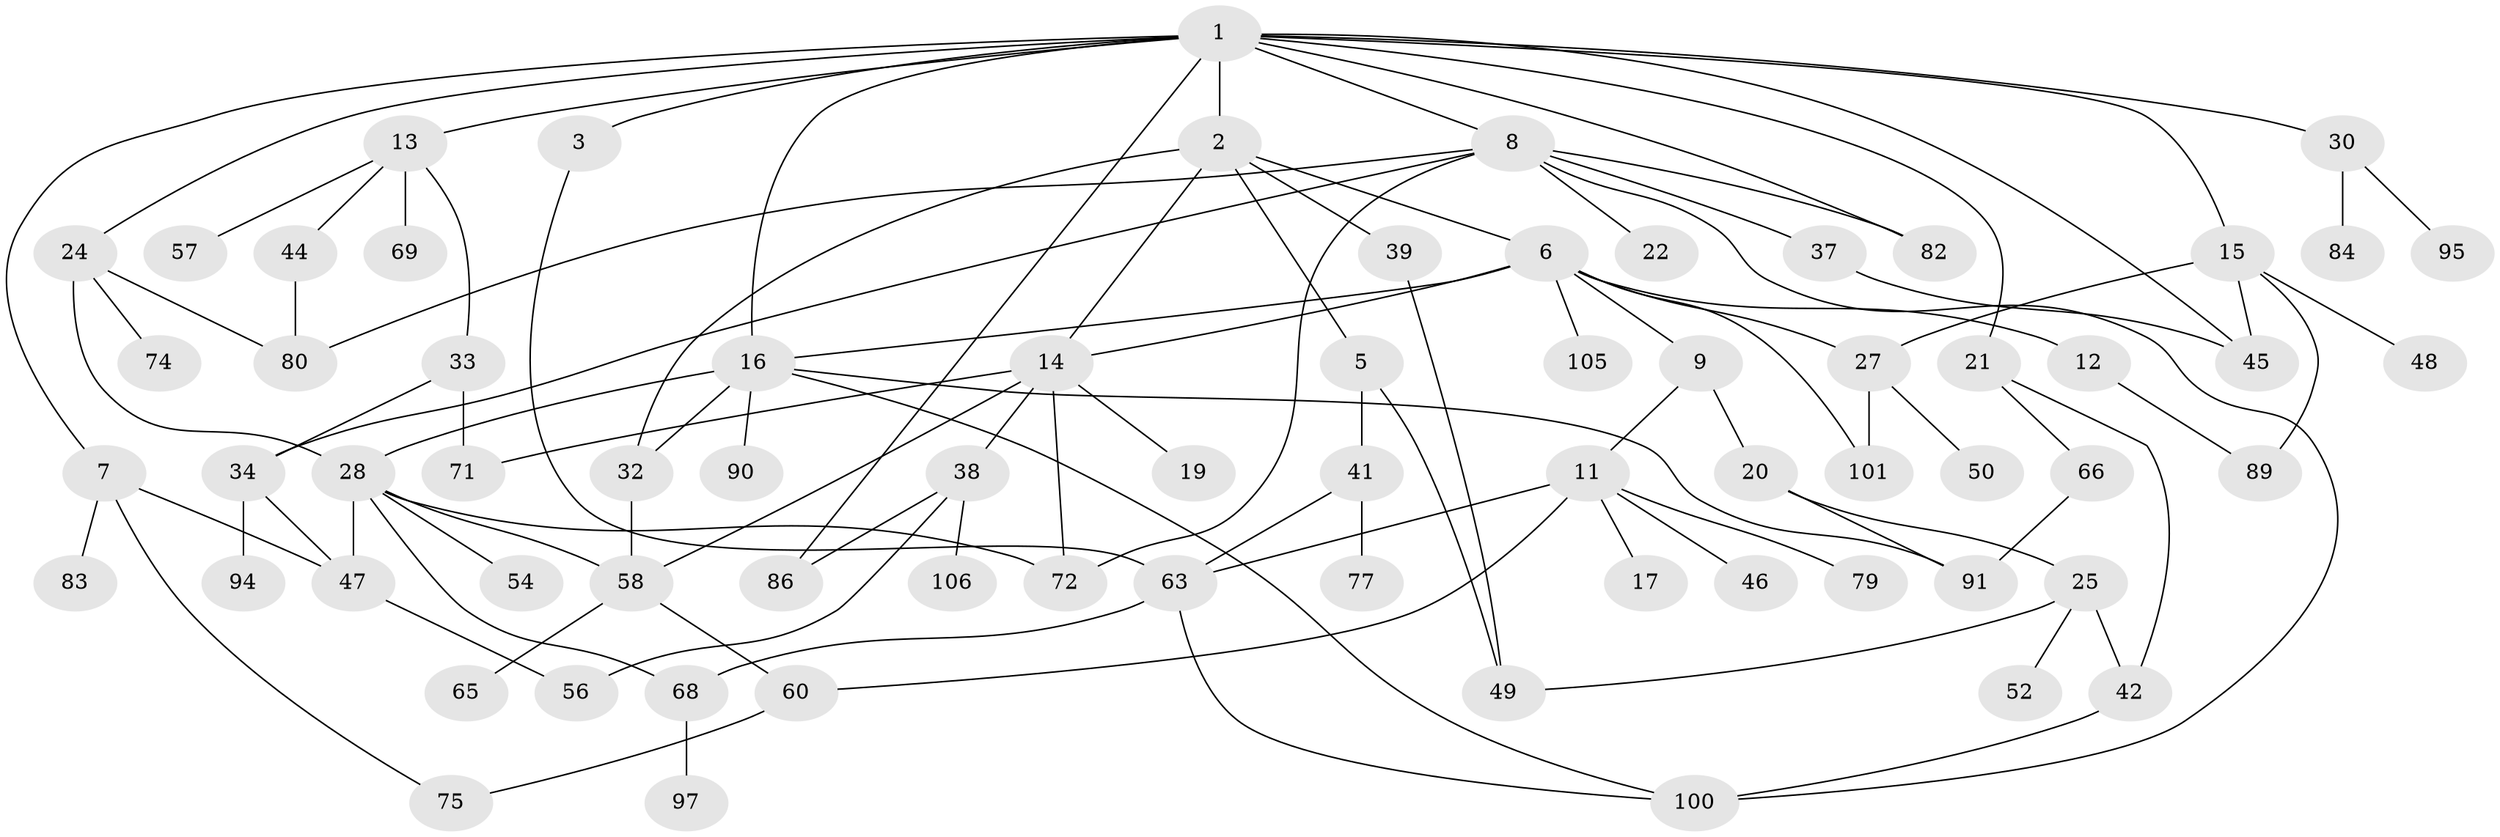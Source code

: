// Generated by graph-tools (version 1.1) at 2025/51/02/27/25 19:51:39]
// undirected, 71 vertices, 105 edges
graph export_dot {
graph [start="1"]
  node [color=gray90,style=filled];
  1 [super="+4"];
  2 [super="+59"];
  3;
  5 [super="+40"];
  6 [super="+10"];
  7 [super="+23"];
  8 [super="+18"];
  9;
  11 [super="+31"];
  12;
  13 [super="+29"];
  14 [super="+35"];
  15 [super="+70"];
  16 [super="+26"];
  17;
  19;
  20 [super="+36"];
  21 [super="+88"];
  22;
  24;
  25 [super="+43"];
  27 [super="+87"];
  28 [super="+61"];
  30 [super="+92"];
  32;
  33;
  34 [super="+62"];
  37 [super="+64"];
  38 [super="+81"];
  39;
  41 [super="+73"];
  42;
  44;
  45 [super="+104"];
  46;
  47 [super="+67"];
  48 [super="+99"];
  49 [super="+51"];
  50 [super="+55"];
  52 [super="+53"];
  54;
  56;
  57;
  58 [super="+78"];
  60;
  63 [super="+76"];
  65;
  66;
  68;
  69;
  71 [super="+103"];
  72 [super="+85"];
  74;
  75;
  77 [super="+96"];
  79;
  80;
  82;
  83;
  84;
  86;
  89;
  90;
  91 [super="+93"];
  94;
  95;
  97 [super="+98"];
  100 [super="+102"];
  101;
  105;
  106;
  1 -- 2;
  1 -- 3;
  1 -- 7;
  1 -- 15;
  1 -- 21;
  1 -- 30;
  1 -- 86;
  1 -- 82;
  1 -- 8;
  1 -- 24;
  1 -- 13;
  1 -- 45;
  1 -- 16;
  2 -- 5;
  2 -- 6;
  2 -- 14;
  2 -- 39;
  2 -- 32;
  3 -- 63;
  5 -- 41 [weight=2];
  5 -- 49;
  6 -- 9;
  6 -- 12;
  6 -- 27;
  6 -- 105;
  6 -- 16;
  6 -- 101;
  6 -- 14;
  7 -- 47;
  7 -- 83;
  7 -- 75;
  8 -- 22;
  8 -- 80;
  8 -- 34;
  8 -- 82;
  8 -- 100;
  8 -- 37;
  8 -- 72;
  9 -- 11;
  9 -- 20;
  11 -- 17;
  11 -- 79;
  11 -- 60;
  11 -- 46;
  11 -- 63;
  12 -- 89;
  13 -- 33;
  13 -- 44;
  13 -- 57;
  13 -- 69;
  14 -- 19;
  14 -- 38;
  14 -- 58;
  14 -- 72;
  14 -- 71;
  15 -- 45;
  15 -- 48;
  15 -- 89;
  15 -- 27;
  16 -- 90 [weight=2];
  16 -- 91;
  16 -- 28;
  16 -- 100;
  16 -- 32;
  20 -- 25;
  20 -- 91;
  21 -- 42;
  21 -- 66;
  24 -- 28;
  24 -- 74;
  24 -- 80;
  25 -- 49;
  25 -- 52;
  25 -- 42;
  27 -- 50;
  27 -- 101 [weight=2];
  28 -- 54;
  28 -- 72;
  28 -- 68;
  28 -- 58;
  28 -- 47;
  30 -- 84;
  30 -- 95;
  32 -- 58;
  33 -- 34;
  33 -- 71 [weight=2];
  34 -- 94;
  34 -- 47;
  37 -- 45;
  38 -- 106;
  38 -- 56;
  38 -- 86;
  39 -- 49;
  41 -- 63;
  41 -- 77;
  42 -- 100;
  44 -- 80;
  47 -- 56;
  58 -- 60;
  58 -- 65;
  60 -- 75;
  63 -- 68;
  63 -- 100;
  66 -- 91;
  68 -- 97;
}
